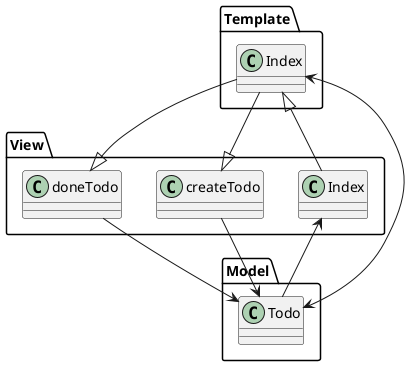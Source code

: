 @startuml Chapter2
Template.Index <|-- View.Index
Template.Index --|> View.createTodo
Template.Index --|> View.doneTodo
View.createTodo --> Model.Todo
View.doneTodo --> Model.Todo
View.Index <-- Model.Todo
Template.Index <--> Model.Todo
@enduml